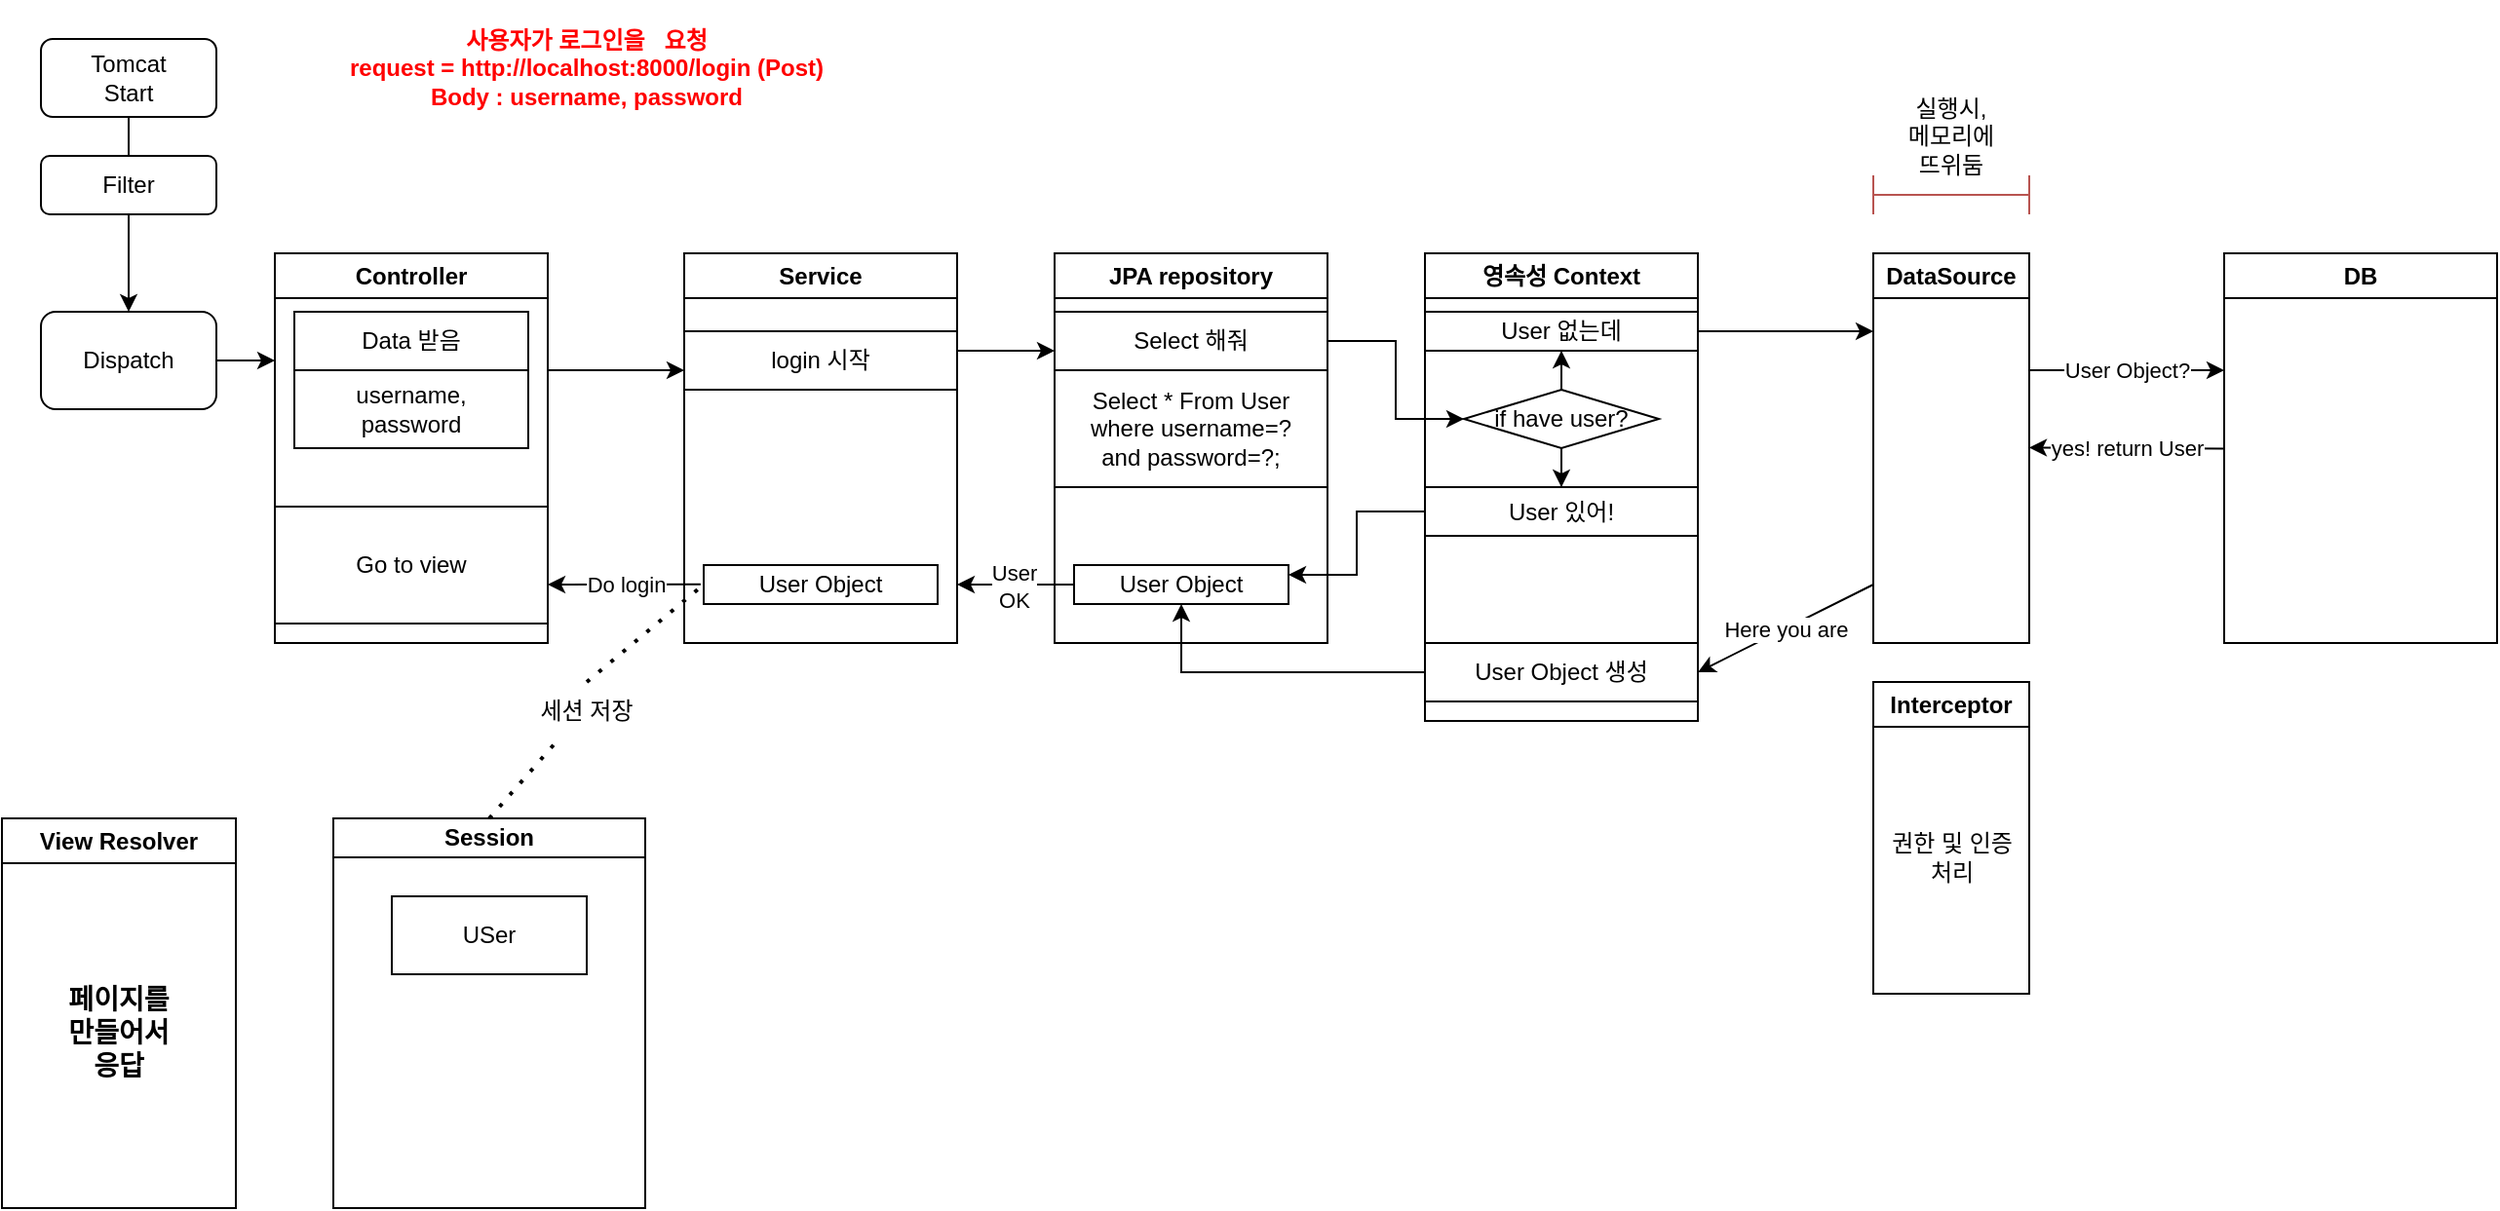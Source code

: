 <mxfile version="21.6.9" type="github">
  <diagram name="페이지-1" id="3I1f7R0n09HyqYH17yrr">
    <mxGraphModel dx="1221" dy="737" grid="1" gridSize="10" guides="1" tooltips="1" connect="1" arrows="1" fold="1" page="1" pageScale="1" pageWidth="827" pageHeight="1169" math="0" shadow="0">
      <root>
        <mxCell id="0" />
        <mxCell id="1" parent="0" />
        <mxCell id="U0YM-yDJ73oniNCves_L-8" value="" style="edgeStyle=orthogonalEdgeStyle;rounded=0;orthogonalLoop=1;jettySize=auto;html=1;" parent="1" source="U0YM-yDJ73oniNCves_L-1" target="U0YM-yDJ73oniNCves_L-3" edge="1">
          <mxGeometry relative="1" as="geometry" />
        </mxCell>
        <mxCell id="U0YM-yDJ73oniNCves_L-1" value="Tomcat&lt;br&gt;Start" style="rounded=1;whiteSpace=wrap;html=1;" parent="1" vertex="1">
          <mxGeometry x="30" y="30" width="90" height="40" as="geometry" />
        </mxCell>
        <mxCell id="U0YM-yDJ73oniNCves_L-2" value="Filter" style="rounded=1;whiteSpace=wrap;html=1;" parent="1" vertex="1">
          <mxGeometry x="30" y="90" width="90" height="30" as="geometry" />
        </mxCell>
        <mxCell id="U0YM-yDJ73oniNCves_L-3" value="Dispatch" style="rounded=1;whiteSpace=wrap;html=1;" parent="1" vertex="1">
          <mxGeometry x="30" y="170" width="90" height="50" as="geometry" />
        </mxCell>
        <mxCell id="U0YM-yDJ73oniNCves_L-5" value="" style="endArrow=none;html=1;rounded=0;entryX=0.5;entryY=1;entryDx=0;entryDy=0;exitX=0.5;exitY=0;exitDx=0;exitDy=0;" parent="1" source="U0YM-yDJ73oniNCves_L-2" target="U0YM-yDJ73oniNCves_L-1" edge="1">
          <mxGeometry width="50" height="50" relative="1" as="geometry">
            <mxPoint x="60" y="110" as="sourcePoint" />
            <mxPoint x="110" y="60" as="targetPoint" />
          </mxGeometry>
        </mxCell>
        <mxCell id="U0YM-yDJ73oniNCves_L-28" value="" style="edgeStyle=orthogonalEdgeStyle;rounded=0;orthogonalLoop=1;jettySize=auto;html=1;" parent="1" source="U0YM-yDJ73oniNCves_L-14" target="U0YM-yDJ73oniNCves_L-26" edge="1">
          <mxGeometry relative="1" as="geometry">
            <Array as="points">
              <mxPoint x="310" y="200" />
              <mxPoint x="310" y="200" />
            </Array>
          </mxGeometry>
        </mxCell>
        <mxCell id="U0YM-yDJ73oniNCves_L-14" value="Controller" style="swimlane;whiteSpace=wrap;html=1;" parent="1" vertex="1">
          <mxGeometry x="150" y="140" width="140" height="200" as="geometry" />
        </mxCell>
        <mxCell id="tmorkRq5dus7M--dfkaE-38" value="" style="group" vertex="1" connectable="0" parent="U0YM-yDJ73oniNCves_L-14">
          <mxGeometry x="10" y="30" width="120" height="70" as="geometry" />
        </mxCell>
        <mxCell id="U0YM-yDJ73oniNCves_L-16" value="username,&lt;br&gt;password" style="whiteSpace=wrap;html=1;" parent="tmorkRq5dus7M--dfkaE-38" vertex="1">
          <mxGeometry y="30" width="120" height="40" as="geometry" />
        </mxCell>
        <mxCell id="tmorkRq5dus7M--dfkaE-10" value="Data 받음" style="whiteSpace=wrap;html=1;" vertex="1" parent="tmorkRq5dus7M--dfkaE-38">
          <mxGeometry width="120" height="30" as="geometry" />
        </mxCell>
        <mxCell id="tmorkRq5dus7M--dfkaE-40" value="Go to view" style="rounded=0;whiteSpace=wrap;html=1;" vertex="1" parent="U0YM-yDJ73oniNCves_L-14">
          <mxGeometry y="130" width="140" height="60" as="geometry" />
        </mxCell>
        <mxCell id="U0YM-yDJ73oniNCves_L-21" value="" style="endArrow=classic;html=1;rounded=0;exitX=1;exitY=0.5;exitDx=0;exitDy=0;" parent="1" source="U0YM-yDJ73oniNCves_L-3" edge="1">
          <mxGeometry width="50" height="50" relative="1" as="geometry">
            <mxPoint x="500" y="350" as="sourcePoint" />
            <mxPoint x="150" y="195" as="targetPoint" />
          </mxGeometry>
        </mxCell>
        <mxCell id="U0YM-yDJ73oniNCves_L-31" value="" style="edgeStyle=orthogonalEdgeStyle;rounded=0;orthogonalLoop=1;jettySize=auto;html=1;" parent="1" source="U0YM-yDJ73oniNCves_L-26" target="U0YM-yDJ73oniNCves_L-29" edge="1">
          <mxGeometry relative="1" as="geometry">
            <Array as="points">
              <mxPoint x="510" y="190" />
              <mxPoint x="510" y="190" />
            </Array>
          </mxGeometry>
        </mxCell>
        <mxCell id="U0YM-yDJ73oniNCves_L-26" value="Service" style="swimlane;whiteSpace=wrap;html=1;" parent="1" vertex="1">
          <mxGeometry x="360" y="140" width="140" height="200" as="geometry" />
        </mxCell>
        <mxCell id="U0YM-yDJ73oniNCves_L-27" value="login 시작" style="whiteSpace=wrap;html=1;" parent="U0YM-yDJ73oniNCves_L-26" vertex="1">
          <mxGeometry y="40" width="140" height="30" as="geometry" />
        </mxCell>
        <mxCell id="tmorkRq5dus7M--dfkaE-27" value="User Object" style="rounded=0;whiteSpace=wrap;html=1;" vertex="1" parent="U0YM-yDJ73oniNCves_L-26">
          <mxGeometry x="10" y="160" width="120" height="20" as="geometry" />
        </mxCell>
        <mxCell id="U0YM-yDJ73oniNCves_L-29" value="JPA repository" style="swimlane;whiteSpace=wrap;html=1;" parent="1" vertex="1">
          <mxGeometry x="550" y="140" width="140" height="200" as="geometry" />
        </mxCell>
        <mxCell id="U0YM-yDJ73oniNCves_L-30" value="Select 해줘" style="whiteSpace=wrap;html=1;" parent="U0YM-yDJ73oniNCves_L-29" vertex="1">
          <mxGeometry y="30" width="140" height="30" as="geometry" />
        </mxCell>
        <mxCell id="tmorkRq5dus7M--dfkaE-9" value="Select * From User&lt;br&gt;where username=?&lt;br&gt;and password=?;" style="whiteSpace=wrap;html=1;" vertex="1" parent="U0YM-yDJ73oniNCves_L-29">
          <mxGeometry y="60" width="140" height="60" as="geometry" />
        </mxCell>
        <mxCell id="tmorkRq5dus7M--dfkaE-23" value="User Object" style="rounded=0;whiteSpace=wrap;html=1;" vertex="1" parent="U0YM-yDJ73oniNCves_L-29">
          <mxGeometry x="10" y="160" width="110" height="20" as="geometry" />
        </mxCell>
        <mxCell id="U0YM-yDJ73oniNCves_L-32" value="영속성 Context" style="swimlane;whiteSpace=wrap;html=1;" parent="1" vertex="1">
          <mxGeometry x="740" y="140" width="140" height="240" as="geometry" />
        </mxCell>
        <mxCell id="tmorkRq5dus7M--dfkaE-61" style="edgeStyle=orthogonalEdgeStyle;rounded=0;orthogonalLoop=1;jettySize=auto;html=1;" edge="1" parent="U0YM-yDJ73oniNCves_L-32" source="tmorkRq5dus7M--dfkaE-18">
          <mxGeometry relative="1" as="geometry">
            <mxPoint x="230" y="40" as="targetPoint" />
          </mxGeometry>
        </mxCell>
        <mxCell id="tmorkRq5dus7M--dfkaE-18" value="User 없는데" style="rounded=0;whiteSpace=wrap;html=1;" vertex="1" parent="U0YM-yDJ73oniNCves_L-32">
          <mxGeometry y="30" width="140" height="20" as="geometry" />
        </mxCell>
        <mxCell id="tmorkRq5dus7M--dfkaE-19" value="User Object 생성" style="rounded=0;whiteSpace=wrap;html=1;" vertex="1" parent="U0YM-yDJ73oniNCves_L-32">
          <mxGeometry y="200" width="140" height="30" as="geometry" />
        </mxCell>
        <mxCell id="tmorkRq5dus7M--dfkaE-54" value="User 있어!" style="rounded=0;whiteSpace=wrap;html=1;" vertex="1" parent="U0YM-yDJ73oniNCves_L-32">
          <mxGeometry y="120" width="140" height="25" as="geometry" />
        </mxCell>
        <mxCell id="tmorkRq5dus7M--dfkaE-60" style="edgeStyle=orthogonalEdgeStyle;rounded=0;orthogonalLoop=1;jettySize=auto;html=1;entryX=0.5;entryY=1;entryDx=0;entryDy=0;" edge="1" parent="U0YM-yDJ73oniNCves_L-32" source="tmorkRq5dus7M--dfkaE-59" target="tmorkRq5dus7M--dfkaE-18">
          <mxGeometry relative="1" as="geometry" />
        </mxCell>
        <mxCell id="tmorkRq5dus7M--dfkaE-62" style="edgeStyle=orthogonalEdgeStyle;rounded=0;orthogonalLoop=1;jettySize=auto;html=1;" edge="1" parent="U0YM-yDJ73oniNCves_L-32" source="tmorkRq5dus7M--dfkaE-59" target="tmorkRq5dus7M--dfkaE-54">
          <mxGeometry relative="1" as="geometry" />
        </mxCell>
        <mxCell id="tmorkRq5dus7M--dfkaE-59" value="if have user?" style="rhombus;whiteSpace=wrap;html=1;" vertex="1" parent="U0YM-yDJ73oniNCves_L-32">
          <mxGeometry x="20" y="70" width="100" height="30" as="geometry" />
        </mxCell>
        <mxCell id="U0YM-yDJ73oniNCves_L-35" value="DataSource" style="swimlane;whiteSpace=wrap;html=1;" parent="1" vertex="1">
          <mxGeometry x="970" y="140" width="80" height="200" as="geometry" />
        </mxCell>
        <mxCell id="U0YM-yDJ73oniNCves_L-38" value="View Resolver" style="swimlane;whiteSpace=wrap;html=1;" parent="1" vertex="1">
          <mxGeometry x="10" y="430" width="120" height="200" as="geometry" />
        </mxCell>
        <mxCell id="tmorkRq5dus7M--dfkaE-65" value="&lt;h3&gt;페이지를 만들어서 응답&lt;/h3&gt;" style="text;html=1;strokeColor=none;fillColor=none;align=center;verticalAlign=middle;whiteSpace=wrap;rounded=0;" vertex="1" parent="U0YM-yDJ73oniNCves_L-38">
          <mxGeometry x="30" y="60" width="60" height="100" as="geometry" />
        </mxCell>
        <mxCell id="U0YM-yDJ73oniNCves_L-39" value="Session" style="swimlane;whiteSpace=wrap;html=1;startSize=20;" parent="1" vertex="1">
          <mxGeometry x="180" y="430" width="160" height="200" as="geometry" />
        </mxCell>
        <mxCell id="tmorkRq5dus7M--dfkaE-35" value="USer" style="whiteSpace=wrap;html=1;" vertex="1" parent="U0YM-yDJ73oniNCves_L-39">
          <mxGeometry x="30" y="40" width="100" height="40" as="geometry" />
        </mxCell>
        <mxCell id="U0YM-yDJ73oniNCves_L-40" value="Interceptor" style="swimlane;whiteSpace=wrap;html=1;" parent="1" vertex="1">
          <mxGeometry x="970" y="360" width="80" height="160" as="geometry" />
        </mxCell>
        <mxCell id="tmorkRq5dus7M--dfkaE-41" value="권한 및 인증&lt;br&gt;처리" style="text;html=1;align=center;verticalAlign=middle;resizable=0;points=[];autosize=1;strokeColor=none;fillColor=none;" vertex="1" parent="U0YM-yDJ73oniNCves_L-40">
          <mxGeometry x="-5" y="70" width="90" height="40" as="geometry" />
        </mxCell>
        <mxCell id="tmorkRq5dus7M--dfkaE-1" value="DB" style="swimlane;whiteSpace=wrap;html=1;startSize=23;" vertex="1" parent="1">
          <mxGeometry x="1150" y="140" width="140" height="200" as="geometry" />
        </mxCell>
        <mxCell id="tmorkRq5dus7M--dfkaE-11" value="" style="endArrow=classic;html=1;rounded=0;" edge="1" parent="tmorkRq5dus7M--dfkaE-1">
          <mxGeometry relative="1" as="geometry">
            <mxPoint x="-100" y="60" as="sourcePoint" />
            <mxPoint y="60" as="targetPoint" />
            <Array as="points">
              <mxPoint y="60" />
            </Array>
          </mxGeometry>
        </mxCell>
        <mxCell id="tmorkRq5dus7M--dfkaE-12" value="User Object?" style="edgeLabel;resizable=0;html=1;align=center;verticalAlign=middle;" connectable="0" vertex="1" parent="tmorkRq5dus7M--dfkaE-11">
          <mxGeometry relative="1" as="geometry" />
        </mxCell>
        <mxCell id="tmorkRq5dus7M--dfkaE-6" value="&lt;b&gt;&lt;font color=&quot;#ff0000&quot; style=&quot;background-color: rgb(255, 255, 255);&quot;&gt;사용자가 로그인을&amp;nbsp; &amp;nbsp;요청&lt;br&gt;request = http://localhost:8000/login (Post)&lt;br&gt;Body : username, password&lt;/font&gt;&lt;/b&gt;" style="text;html=1;strokeColor=none;fillColor=none;align=center;verticalAlign=middle;whiteSpace=wrap;rounded=0;" vertex="1" parent="1">
          <mxGeometry x="130" y="10" width="360" height="70" as="geometry" />
        </mxCell>
        <mxCell id="tmorkRq5dus7M--dfkaE-16" value="" style="endArrow=classic;html=1;rounded=0;entryX=1;entryY=0.5;entryDx=0;entryDy=0;" edge="1" parent="1" target="tmorkRq5dus7M--dfkaE-19">
          <mxGeometry relative="1" as="geometry">
            <mxPoint x="970" y="310" as="sourcePoint" />
            <mxPoint x="880" y="310" as="targetPoint" />
          </mxGeometry>
        </mxCell>
        <mxCell id="tmorkRq5dus7M--dfkaE-17" value="Here you are" style="edgeLabel;resizable=0;html=1;align=center;verticalAlign=middle;" connectable="0" vertex="1" parent="tmorkRq5dus7M--dfkaE-16">
          <mxGeometry relative="1" as="geometry" />
        </mxCell>
        <mxCell id="tmorkRq5dus7M--dfkaE-26" value="" style="endArrow=classic;html=1;rounded=0;" edge="1" parent="1" source="tmorkRq5dus7M--dfkaE-23">
          <mxGeometry width="50" height="50" relative="1" as="geometry">
            <mxPoint x="470" y="220" as="sourcePoint" />
            <mxPoint x="500" y="310" as="targetPoint" />
          </mxGeometry>
        </mxCell>
        <mxCell id="tmorkRq5dus7M--dfkaE-53" value="User&lt;br&gt;OK" style="edgeLabel;html=1;align=center;verticalAlign=middle;resizable=0;points=[];" vertex="1" connectable="0" parent="tmorkRq5dus7M--dfkaE-26">
          <mxGeometry x="0.053" y="1" relative="1" as="geometry">
            <mxPoint as="offset" />
          </mxGeometry>
        </mxCell>
        <mxCell id="tmorkRq5dus7M--dfkaE-32" value="" style="endArrow=classic;html=1;rounded=0;exitX=-0.013;exitY=0.495;exitDx=0;exitDy=0;exitPerimeter=0;" edge="1" parent="1" source="tmorkRq5dus7M--dfkaE-27">
          <mxGeometry relative="1" as="geometry">
            <mxPoint x="320" y="350" as="sourcePoint" />
            <mxPoint x="290" y="310" as="targetPoint" />
          </mxGeometry>
        </mxCell>
        <mxCell id="tmorkRq5dus7M--dfkaE-33" value="Do login" style="edgeLabel;resizable=0;html=1;align=center;verticalAlign=middle;" connectable="0" vertex="1" parent="tmorkRq5dus7M--dfkaE-32">
          <mxGeometry relative="1" as="geometry" />
        </mxCell>
        <mxCell id="tmorkRq5dus7M--dfkaE-13" value="" style="endArrow=classic;html=1;rounded=0;entryX=1;entryY=0.5;entryDx=0;entryDy=0;" edge="1" parent="1">
          <mxGeometry relative="1" as="geometry">
            <mxPoint x="1150" y="240.25" as="sourcePoint" />
            <mxPoint x="1050" y="239.75" as="targetPoint" />
          </mxGeometry>
        </mxCell>
        <mxCell id="tmorkRq5dus7M--dfkaE-14" value="yes! return User" style="edgeLabel;resizable=0;html=1;align=center;verticalAlign=middle;" connectable="0" vertex="1" parent="tmorkRq5dus7M--dfkaE-13">
          <mxGeometry relative="1" as="geometry" />
        </mxCell>
        <mxCell id="tmorkRq5dus7M--dfkaE-34" value="" style="endArrow=none;dashed=1;html=1;dashPattern=1 3;strokeWidth=2;rounded=0;entryX=0;entryY=0.5;entryDx=0;entryDy=0;exitX=0.5;exitY=0;exitDx=0;exitDy=0;" edge="1" parent="1" source="tmorkRq5dus7M--dfkaE-36" target="tmorkRq5dus7M--dfkaE-27">
          <mxGeometry width="50" height="50" relative="1" as="geometry">
            <mxPoint x="210" y="390" as="sourcePoint" />
            <mxPoint x="260" y="340" as="targetPoint" />
          </mxGeometry>
        </mxCell>
        <mxCell id="tmorkRq5dus7M--dfkaE-37" value="" style="endArrow=none;dashed=1;html=1;dashPattern=1 3;strokeWidth=2;rounded=0;entryX=0.25;entryY=1;entryDx=0;entryDy=0;exitX=0.5;exitY=0;exitDx=0;exitDy=0;" edge="1" parent="1" source="U0YM-yDJ73oniNCves_L-39" target="tmorkRq5dus7M--dfkaE-36">
          <mxGeometry width="50" height="50" relative="1" as="geometry">
            <mxPoint x="250" y="430" as="sourcePoint" />
            <mxPoint x="360" y="310" as="targetPoint" />
          </mxGeometry>
        </mxCell>
        <mxCell id="tmorkRq5dus7M--dfkaE-36" value="세션 저장" style="text;html=1;strokeColor=none;fillColor=none;align=center;verticalAlign=middle;whiteSpace=wrap;rounded=0;" vertex="1" parent="1">
          <mxGeometry x="280" y="360" width="60" height="30" as="geometry" />
        </mxCell>
        <mxCell id="tmorkRq5dus7M--dfkaE-47" value="" style="shape=crossbar;whiteSpace=wrap;html=1;rounded=1;fillColor=#f8cecc;strokeColor=#b85450;" vertex="1" parent="1">
          <mxGeometry x="970" y="100" width="80" height="20" as="geometry" />
        </mxCell>
        <mxCell id="tmorkRq5dus7M--dfkaE-51" value="실행시,&lt;br&gt;메모리에&lt;br&gt;뜨위둠" style="text;html=1;strokeColor=none;fillColor=none;align=center;verticalAlign=middle;whiteSpace=wrap;rounded=0;" vertex="1" parent="1">
          <mxGeometry x="950" y="50" width="120" height="60" as="geometry" />
        </mxCell>
        <mxCell id="tmorkRq5dus7M--dfkaE-55" style="edgeStyle=orthogonalEdgeStyle;rounded=0;orthogonalLoop=1;jettySize=auto;html=1;entryX=1;entryY=0.25;entryDx=0;entryDy=0;" edge="1" parent="1" source="tmorkRq5dus7M--dfkaE-54" target="tmorkRq5dus7M--dfkaE-23">
          <mxGeometry relative="1" as="geometry" />
        </mxCell>
        <mxCell id="tmorkRq5dus7M--dfkaE-57" value="" style="edgeStyle=orthogonalEdgeStyle;rounded=0;orthogonalLoop=1;jettySize=auto;html=1;" edge="1" parent="1" source="tmorkRq5dus7M--dfkaE-19" target="tmorkRq5dus7M--dfkaE-23">
          <mxGeometry relative="1" as="geometry" />
        </mxCell>
        <mxCell id="tmorkRq5dus7M--dfkaE-64" style="edgeStyle=orthogonalEdgeStyle;rounded=0;orthogonalLoop=1;jettySize=auto;html=1;entryX=0;entryY=0.5;entryDx=0;entryDy=0;" edge="1" parent="1" source="U0YM-yDJ73oniNCves_L-30" target="tmorkRq5dus7M--dfkaE-59">
          <mxGeometry relative="1" as="geometry" />
        </mxCell>
      </root>
    </mxGraphModel>
  </diagram>
</mxfile>
